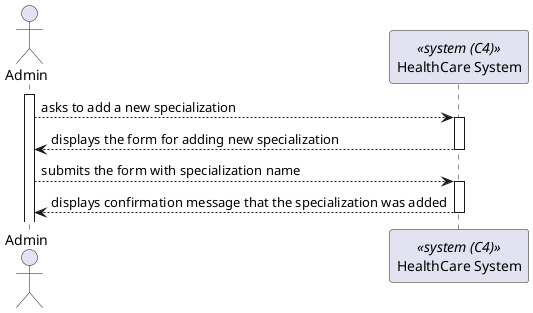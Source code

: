 @startuml
actor Admin as "Admin"
participant SYS as "HealthCare System" <<system (C4)>>

activate Admin 

Admin --> SYS : asks to add a new specialization 

activate SYS 
SYS --> Admin : displays the form for adding new specialization
deactivate SYS

Admin --> SYS : submits the form with specialization name
activate SYS
SYS --> Admin : displays confirmation message that the specialization was added

deactivate SYS

@enduml
